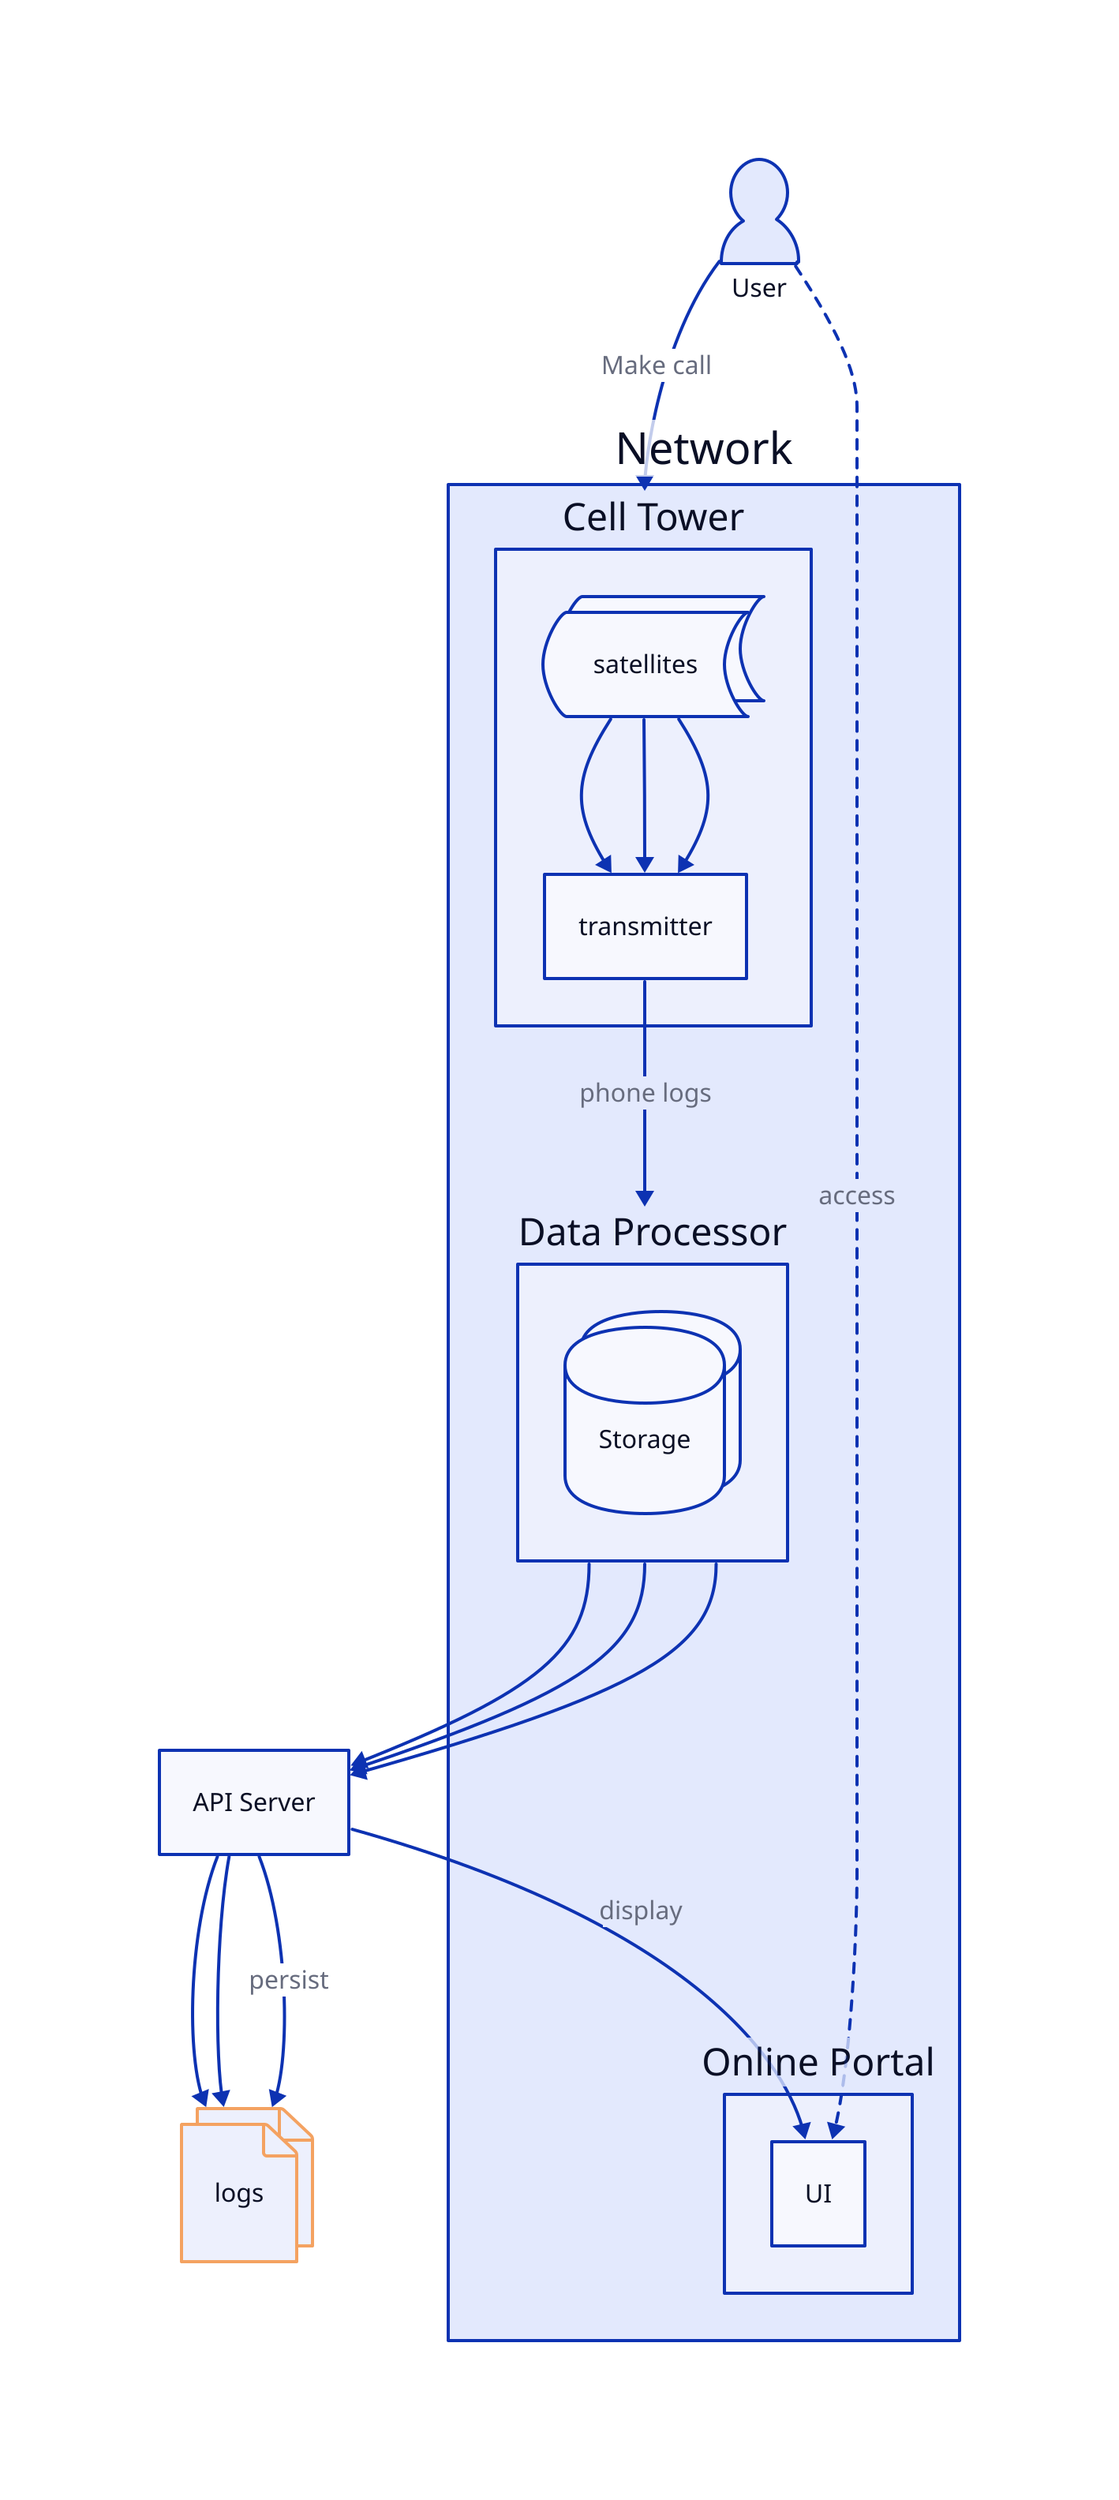 # comments are supported
logs: {
  # proper highlighting of special keywords as "fields" (like a JSON),
  # and unquoted string literal for values as string,
  shape: page
  # still boolean or int literals is properly highlighted
  style.multiple: true
}

# color on a gutter is supported, including changing;
# proper highlighting of special keywords works also for inline form
logs.style.stroke: "#f4a261"

user: User {shape: person}
network: Network {
  tower: Cell Tower {
    satellites: {
      shape: stored_data
      style.multiple: true
    }

    satellites -> transmitter
    satellites -> transmitter
    satellites -> transmitter
    transmitter
  }
  processor: Data Processor {
    storage: Storage {
      shape: cylinder
      style.multiple: true
    }
  }
  portal: Online Portal {
    UI
  }

  tower.transmitter -> processor: phone logs
}
server: API Server

user -> network.tower: Make call
network.processor -> server
network.processor -> server
network.processor -> server

server -> logs
server -> logs
server -> logs: persist

server -> network.portal.UI: display
user -> network.portal.UI: access {
  style.stroke-dash: 3
}

